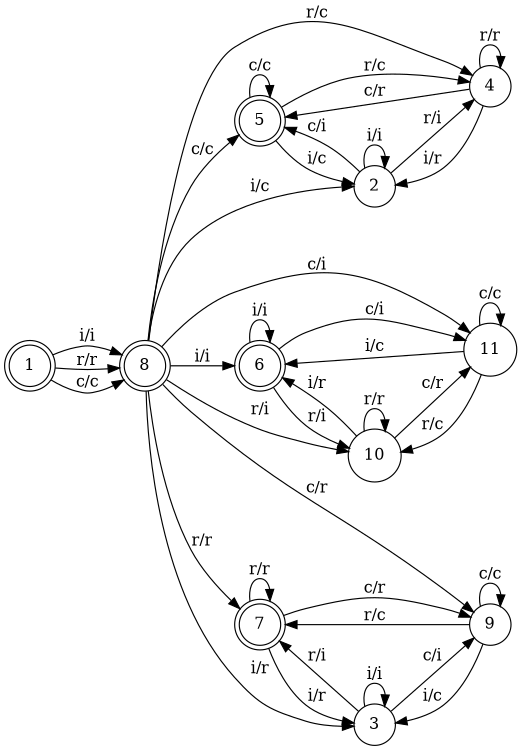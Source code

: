 digraph finite_state_machine {
rankdir=LR;
size="8,5"
node [shape = doublecircle]; 1 5 6 7 8 ;
node [shape = circle];
1 -> 8 [ label = "i/i" ];
1 -> 8 [ label = "r/r" ];
1 -> 8 [ label = "c/c" ];
2 -> 2 [ label = "i/i" ];
2 -> 4 [ label = "r/i" ];
2 -> 5 [ label = "c/i" ];
3 -> 3 [ label = "i/i" ];
3 -> 7 [ label = "r/i" ];
3 -> 9 [ label = "c/i" ];
4 -> 2 [ label = "i/r" ];
4 -> 4 [ label = "r/r" ];
4 -> 5 [ label = "c/r" ];
5 -> 2 [ label = "i/c" ];
5 -> 4 [ label = "r/c" ];
5 -> 5 [ label = "c/c" ];
6 -> 6 [ label = "i/i" ];
6 -> 10 [ label = "r/i" ];
6 -> 11 [ label = "c/i" ];
7 -> 3 [ label = "i/r" ];
7 -> 7 [ label = "r/r" ];
7 -> 9 [ label = "c/r" ];
8 -> 2 [ label = "i/c" ];
8 -> 3 [ label = "i/r" ];
8 -> 4 [ label = "r/c" ];
8 -> 5 [ label = "c/c" ];
8 -> 6 [ label = "i/i" ];
8 -> 7 [ label = "r/r" ];
8 -> 9 [ label = "c/r" ];
8 -> 10 [ label = "r/i" ];
8 -> 11 [ label = "c/i" ];
9 -> 3 [ label = "i/c" ];
9 -> 7 [ label = "r/c" ];
9 -> 9 [ label = "c/c" ];
10 -> 6 [ label = "i/r" ];
10 -> 10 [ label = "r/r" ];
10 -> 11 [ label = "c/r" ];
11 -> 6 [ label = "i/c" ];
11 -> 10 [ label = "r/c" ];
11 -> 11 [ label = "c/c" ];
}